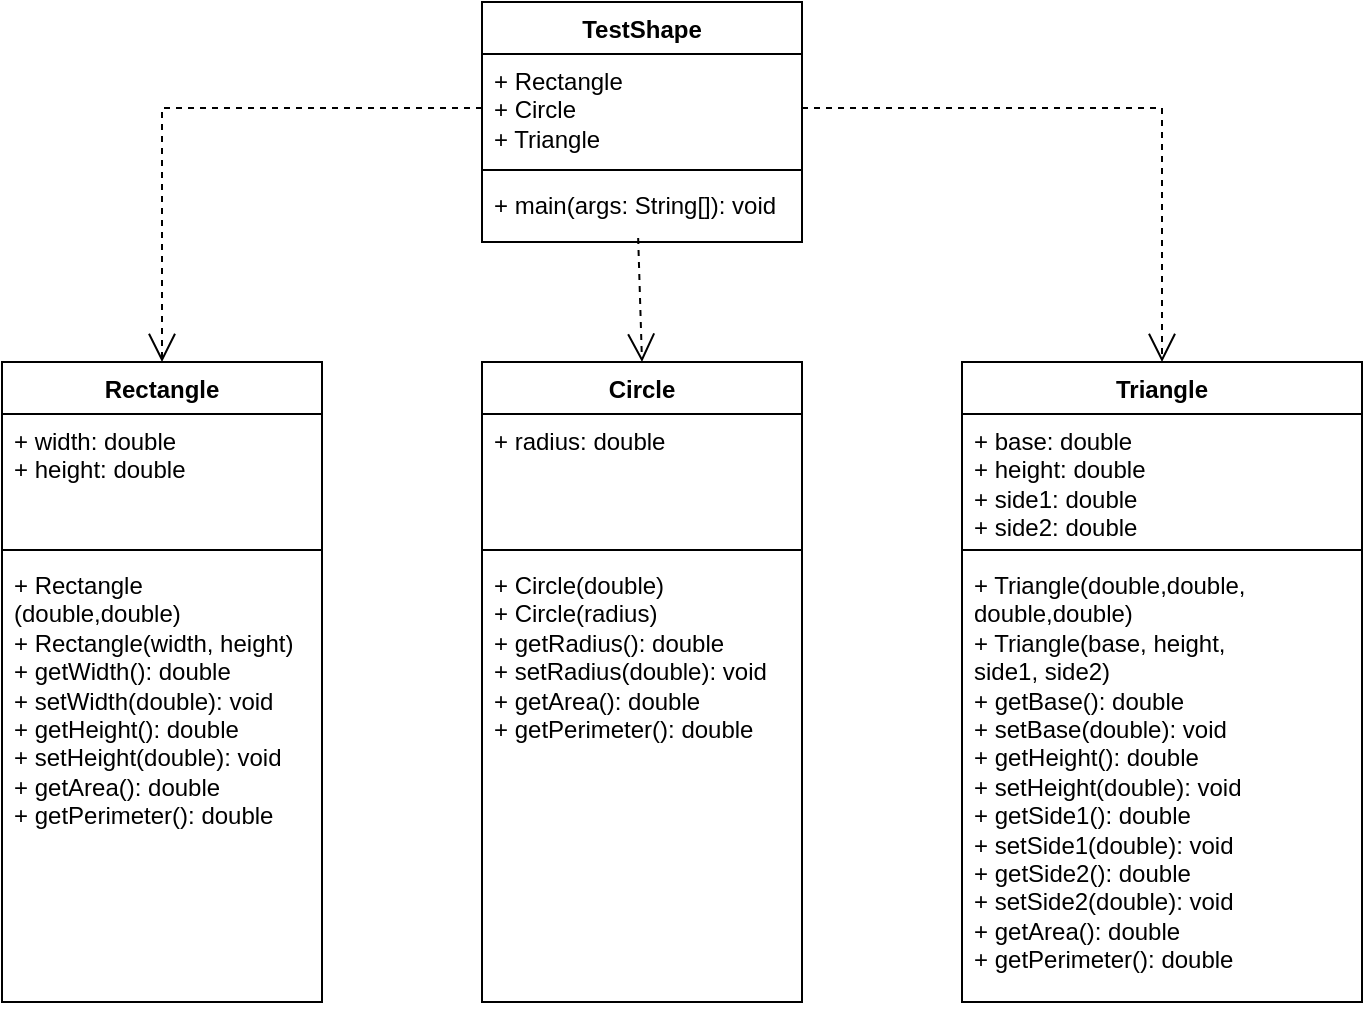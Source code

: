 <mxfile version="26.2.8">
  <diagram name="Page-1" id="ptma_n6LWoiuc1-BHjvF">
    <mxGraphModel dx="1044" dy="527" grid="1" gridSize="10" guides="1" tooltips="1" connect="1" arrows="1" fold="1" page="1" pageScale="1" pageWidth="850" pageHeight="1100" math="0" shadow="0">
      <root>
        <mxCell id="0" />
        <mxCell id="1" parent="0" />
        <mxCell id="wrztBpbxhGCSE6qE74uY-1" value="Rectangle" style="swimlane;fontStyle=1;align=center;verticalAlign=top;childLayout=stackLayout;horizontal=1;startSize=26;horizontalStack=0;resizeParent=1;resizeParentMax=0;resizeLast=0;collapsible=1;marginBottom=0;whiteSpace=wrap;html=1;" parent="1" vertex="1">
          <mxGeometry x="80" y="460" width="160" height="320" as="geometry" />
        </mxCell>
        <mxCell id="wrztBpbxhGCSE6qE74uY-2" value="+ width: double&lt;div&gt;+ height: double&lt;/div&gt;" style="text;strokeColor=none;fillColor=none;align=left;verticalAlign=top;spacingLeft=4;spacingRight=4;overflow=hidden;rotatable=0;points=[[0,0.5],[1,0.5]];portConstraint=eastwest;whiteSpace=wrap;html=1;" parent="wrztBpbxhGCSE6qE74uY-1" vertex="1">
          <mxGeometry y="26" width="160" height="64" as="geometry" />
        </mxCell>
        <mxCell id="wrztBpbxhGCSE6qE74uY-3" value="" style="line;strokeWidth=1;fillColor=none;align=left;verticalAlign=middle;spacingTop=-1;spacingLeft=3;spacingRight=3;rotatable=0;labelPosition=right;points=[];portConstraint=eastwest;strokeColor=inherit;" parent="wrztBpbxhGCSE6qE74uY-1" vertex="1">
          <mxGeometry y="90" width="160" height="8" as="geometry" />
        </mxCell>
        <mxCell id="wrztBpbxhGCSE6qE74uY-4" value="+ Rectangle (double,double)&lt;div&gt;+ Rectangle(width, height)&lt;/div&gt;&lt;div&gt;+ getWidth(): double&amp;nbsp;&lt;/div&gt;&lt;div&gt;+ setWidth(double): void&lt;/div&gt;&lt;div&gt;+ getHeight(): double&amp;nbsp;&lt;/div&gt;&lt;div&gt;+ setHeight(double): void&lt;/div&gt;&lt;div&gt;+ getArea(): double&lt;/div&gt;&lt;div&gt;+ getPerimeter(): double&amp;nbsp;&lt;/div&gt;" style="text;strokeColor=none;fillColor=none;align=left;verticalAlign=top;spacingLeft=4;spacingRight=4;overflow=hidden;rotatable=0;points=[[0,0.5],[1,0.5]];portConstraint=eastwest;whiteSpace=wrap;html=1;" parent="wrztBpbxhGCSE6qE74uY-1" vertex="1">
          <mxGeometry y="98" width="160" height="222" as="geometry" />
        </mxCell>
        <mxCell id="2C49qeUtVOlFHKtDVlyk-1" value="Triangle" style="swimlane;fontStyle=1;align=center;verticalAlign=top;childLayout=stackLayout;horizontal=1;startSize=26;horizontalStack=0;resizeParent=1;resizeParentMax=0;resizeLast=0;collapsible=1;marginBottom=0;whiteSpace=wrap;html=1;" parent="1" vertex="1">
          <mxGeometry x="560" y="460" width="200" height="320" as="geometry" />
        </mxCell>
        <mxCell id="2C49qeUtVOlFHKtDVlyk-2" value="&lt;div&gt;+ base: double&lt;/div&gt;&lt;div&gt;&lt;span style=&quot;background-color: transparent; color: light-dark(rgb(0, 0, 0), rgb(255, 255, 255));&quot;&gt;+ height: double&lt;/span&gt;&lt;/div&gt;&lt;div&gt;&lt;span style=&quot;background-color: transparent; color: light-dark(rgb(0, 0, 0), rgb(255, 255, 255));&quot;&gt;+ side1: double&lt;/span&gt;&lt;/div&gt;&lt;div&gt;&lt;span style=&quot;background-color: transparent; color: light-dark(rgb(0, 0, 0), rgb(255, 255, 255));&quot;&gt;+ side2: double&lt;/span&gt;&lt;/div&gt;" style="text;strokeColor=none;fillColor=none;align=left;verticalAlign=top;spacingLeft=4;spacingRight=4;overflow=hidden;rotatable=0;points=[[0,0.5],[1,0.5]];portConstraint=eastwest;whiteSpace=wrap;html=1;" parent="2C49qeUtVOlFHKtDVlyk-1" vertex="1">
          <mxGeometry y="26" width="200" height="64" as="geometry" />
        </mxCell>
        <mxCell id="2C49qeUtVOlFHKtDVlyk-3" value="" style="line;strokeWidth=1;fillColor=none;align=left;verticalAlign=middle;spacingTop=-1;spacingLeft=3;spacingRight=3;rotatable=0;labelPosition=right;points=[];portConstraint=eastwest;strokeColor=inherit;" parent="2C49qeUtVOlFHKtDVlyk-1" vertex="1">
          <mxGeometry y="90" width="200" height="8" as="geometry" />
        </mxCell>
        <mxCell id="2C49qeUtVOlFHKtDVlyk-4" value="&lt;div&gt;+ Triangle(double,double,&lt;/div&gt;&lt;div&gt;double,double)&lt;/div&gt;&lt;div&gt;&lt;span style=&quot;background-color: transparent; color: light-dark(rgb(0, 0, 0), rgb(255, 255, 255));&quot;&gt;+ Triangle(base, height,&lt;/span&gt;&lt;/div&gt;&lt;div&gt;&lt;span style=&quot;background-color: transparent; color: light-dark(rgb(0, 0, 0), rgb(255, 255, 255));&quot;&gt;side1, side2)&lt;/span&gt;&lt;/div&gt;&lt;div&gt;&lt;span style=&quot;background-color: transparent;&quot;&gt;+ getBase(): double&lt;/span&gt;&lt;/div&gt;&lt;div&gt;+ setBase(double): void&lt;/div&gt;&lt;div&gt;+ getHeight(): double&lt;/div&gt;&lt;div&gt;+ setHeight(double): void&lt;/div&gt;&lt;div&gt;+ getSide1(): double&lt;/div&gt;&lt;div&gt;+ setSide1(double): void&lt;/div&gt;&lt;div&gt;+ getSide2(): double&lt;/div&gt;&lt;div&gt;+ setSide2(double): void&lt;/div&gt;&lt;div&gt;+ getArea(): double&lt;/div&gt;&lt;div&gt;+ getPerimeter(): double&lt;/div&gt;" style="text;strokeColor=none;fillColor=none;align=left;verticalAlign=top;spacingLeft=4;spacingRight=4;overflow=hidden;rotatable=0;points=[[0,0.5],[1,0.5]];portConstraint=eastwest;whiteSpace=wrap;html=1;" parent="2C49qeUtVOlFHKtDVlyk-1" vertex="1">
          <mxGeometry y="98" width="200" height="222" as="geometry" />
        </mxCell>
        <mxCell id="2C49qeUtVOlFHKtDVlyk-5" value="Circle" style="swimlane;fontStyle=1;align=center;verticalAlign=top;childLayout=stackLayout;horizontal=1;startSize=26;horizontalStack=0;resizeParent=1;resizeParentMax=0;resizeLast=0;collapsible=1;marginBottom=0;whiteSpace=wrap;html=1;" parent="1" vertex="1">
          <mxGeometry x="320" y="460" width="160" height="320" as="geometry" />
        </mxCell>
        <mxCell id="2C49qeUtVOlFHKtDVlyk-6" value="+ radius: double" style="text;strokeColor=none;fillColor=none;align=left;verticalAlign=top;spacingLeft=4;spacingRight=4;overflow=hidden;rotatable=0;points=[[0,0.5],[1,0.5]];portConstraint=eastwest;whiteSpace=wrap;html=1;" parent="2C49qeUtVOlFHKtDVlyk-5" vertex="1">
          <mxGeometry y="26" width="160" height="64" as="geometry" />
        </mxCell>
        <mxCell id="2C49qeUtVOlFHKtDVlyk-7" value="" style="line;strokeWidth=1;fillColor=none;align=left;verticalAlign=middle;spacingTop=-1;spacingLeft=3;spacingRight=3;rotatable=0;labelPosition=right;points=[];portConstraint=eastwest;strokeColor=inherit;" parent="2C49qeUtVOlFHKtDVlyk-5" vertex="1">
          <mxGeometry y="90" width="160" height="8" as="geometry" />
        </mxCell>
        <mxCell id="2C49qeUtVOlFHKtDVlyk-8" value="+ Circle(double)&lt;div&gt;+ Circle(radius)&lt;/div&gt;&lt;div&gt;+ getRadius(): double&lt;/div&gt;&lt;div&gt;+ setRadius(double): void&lt;/div&gt;&lt;div&gt;&lt;div&gt;+ getArea(): double&lt;/div&gt;&lt;div&gt;&lt;span style=&quot;background-color: transparent; color: light-dark(rgb(0, 0, 0), rgb(255, 255, 255));&quot;&gt;+ getPerimeter(): double&lt;/span&gt;&lt;/div&gt;&lt;/div&gt;" style="text;strokeColor=none;fillColor=none;align=left;verticalAlign=top;spacingLeft=4;spacingRight=4;overflow=hidden;rotatable=0;points=[[0,0.5],[1,0.5]];portConstraint=eastwest;whiteSpace=wrap;html=1;" parent="2C49qeUtVOlFHKtDVlyk-5" vertex="1">
          <mxGeometry y="98" width="160" height="222" as="geometry" />
        </mxCell>
        <mxCell id="2C49qeUtVOlFHKtDVlyk-9" value="TestShape" style="swimlane;fontStyle=1;align=center;verticalAlign=top;childLayout=stackLayout;horizontal=1;startSize=26;horizontalStack=0;resizeParent=1;resizeParentMax=0;resizeLast=0;collapsible=1;marginBottom=0;whiteSpace=wrap;html=1;" parent="1" vertex="1">
          <mxGeometry x="320" y="280" width="160" height="120" as="geometry" />
        </mxCell>
        <mxCell id="2C49qeUtVOlFHKtDVlyk-10" value="+ Rectangle&lt;div&gt;+ Circle&lt;/div&gt;&lt;div&gt;+ Triangle&lt;/div&gt;" style="text;strokeColor=none;fillColor=none;align=left;verticalAlign=top;spacingLeft=4;spacingRight=4;overflow=hidden;rotatable=0;points=[[0,0.5],[1,0.5]];portConstraint=eastwest;whiteSpace=wrap;html=1;" parent="2C49qeUtVOlFHKtDVlyk-9" vertex="1">
          <mxGeometry y="26" width="160" height="54" as="geometry" />
        </mxCell>
        <mxCell id="2C49qeUtVOlFHKtDVlyk-11" value="" style="line;strokeWidth=1;fillColor=none;align=left;verticalAlign=middle;spacingTop=-1;spacingLeft=3;spacingRight=3;rotatable=0;labelPosition=right;points=[];portConstraint=eastwest;strokeColor=inherit;" parent="2C49qeUtVOlFHKtDVlyk-9" vertex="1">
          <mxGeometry y="80" width="160" height="8" as="geometry" />
        </mxCell>
        <mxCell id="2C49qeUtVOlFHKtDVlyk-12" value="+ main(args: String[]): void" style="text;strokeColor=none;fillColor=none;align=left;verticalAlign=top;spacingLeft=4;spacingRight=4;overflow=hidden;rotatable=0;points=[[0,0.5],[1,0.5]];portConstraint=eastwest;whiteSpace=wrap;html=1;" parent="2C49qeUtVOlFHKtDVlyk-9" vertex="1">
          <mxGeometry y="88" width="160" height="32" as="geometry" />
        </mxCell>
        <mxCell id="2C49qeUtVOlFHKtDVlyk-13" value="" style="endArrow=open;endSize=12;dashed=1;html=1;rounded=0;exitX=0.488;exitY=0.938;exitDx=0;exitDy=0;exitPerimeter=0;entryX=0.5;entryY=0;entryDx=0;entryDy=0;" parent="1" source="2C49qeUtVOlFHKtDVlyk-12" target="2C49qeUtVOlFHKtDVlyk-5" edge="1">
          <mxGeometry width="160" relative="1" as="geometry">
            <mxPoint x="350" y="450" as="sourcePoint" />
            <mxPoint x="510" y="450" as="targetPoint" />
          </mxGeometry>
        </mxCell>
        <mxCell id="2C49qeUtVOlFHKtDVlyk-14" value="" style="endArrow=open;endSize=12;dashed=1;html=1;rounded=0;exitX=0;exitY=0.5;exitDx=0;exitDy=0;entryX=0.5;entryY=0;entryDx=0;entryDy=0;" parent="1" source="2C49qeUtVOlFHKtDVlyk-10" target="wrztBpbxhGCSE6qE74uY-1" edge="1">
          <mxGeometry width="160" relative="1" as="geometry">
            <mxPoint x="350" y="450" as="sourcePoint" />
            <mxPoint x="510" y="450" as="targetPoint" />
            <Array as="points">
              <mxPoint x="160" y="333" />
            </Array>
          </mxGeometry>
        </mxCell>
        <mxCell id="2C49qeUtVOlFHKtDVlyk-15" value="" style="endArrow=open;endSize=12;dashed=1;html=1;rounded=0;exitX=1;exitY=0.5;exitDx=0;exitDy=0;entryX=0.5;entryY=0;entryDx=0;entryDy=0;" parent="1" source="2C49qeUtVOlFHKtDVlyk-10" target="2C49qeUtVOlFHKtDVlyk-1" edge="1">
          <mxGeometry width="160" relative="1" as="geometry">
            <mxPoint x="350" y="450" as="sourcePoint" />
            <mxPoint x="510" y="450" as="targetPoint" />
            <Array as="points">
              <mxPoint x="660" y="333" />
            </Array>
          </mxGeometry>
        </mxCell>
      </root>
    </mxGraphModel>
  </diagram>
</mxfile>
